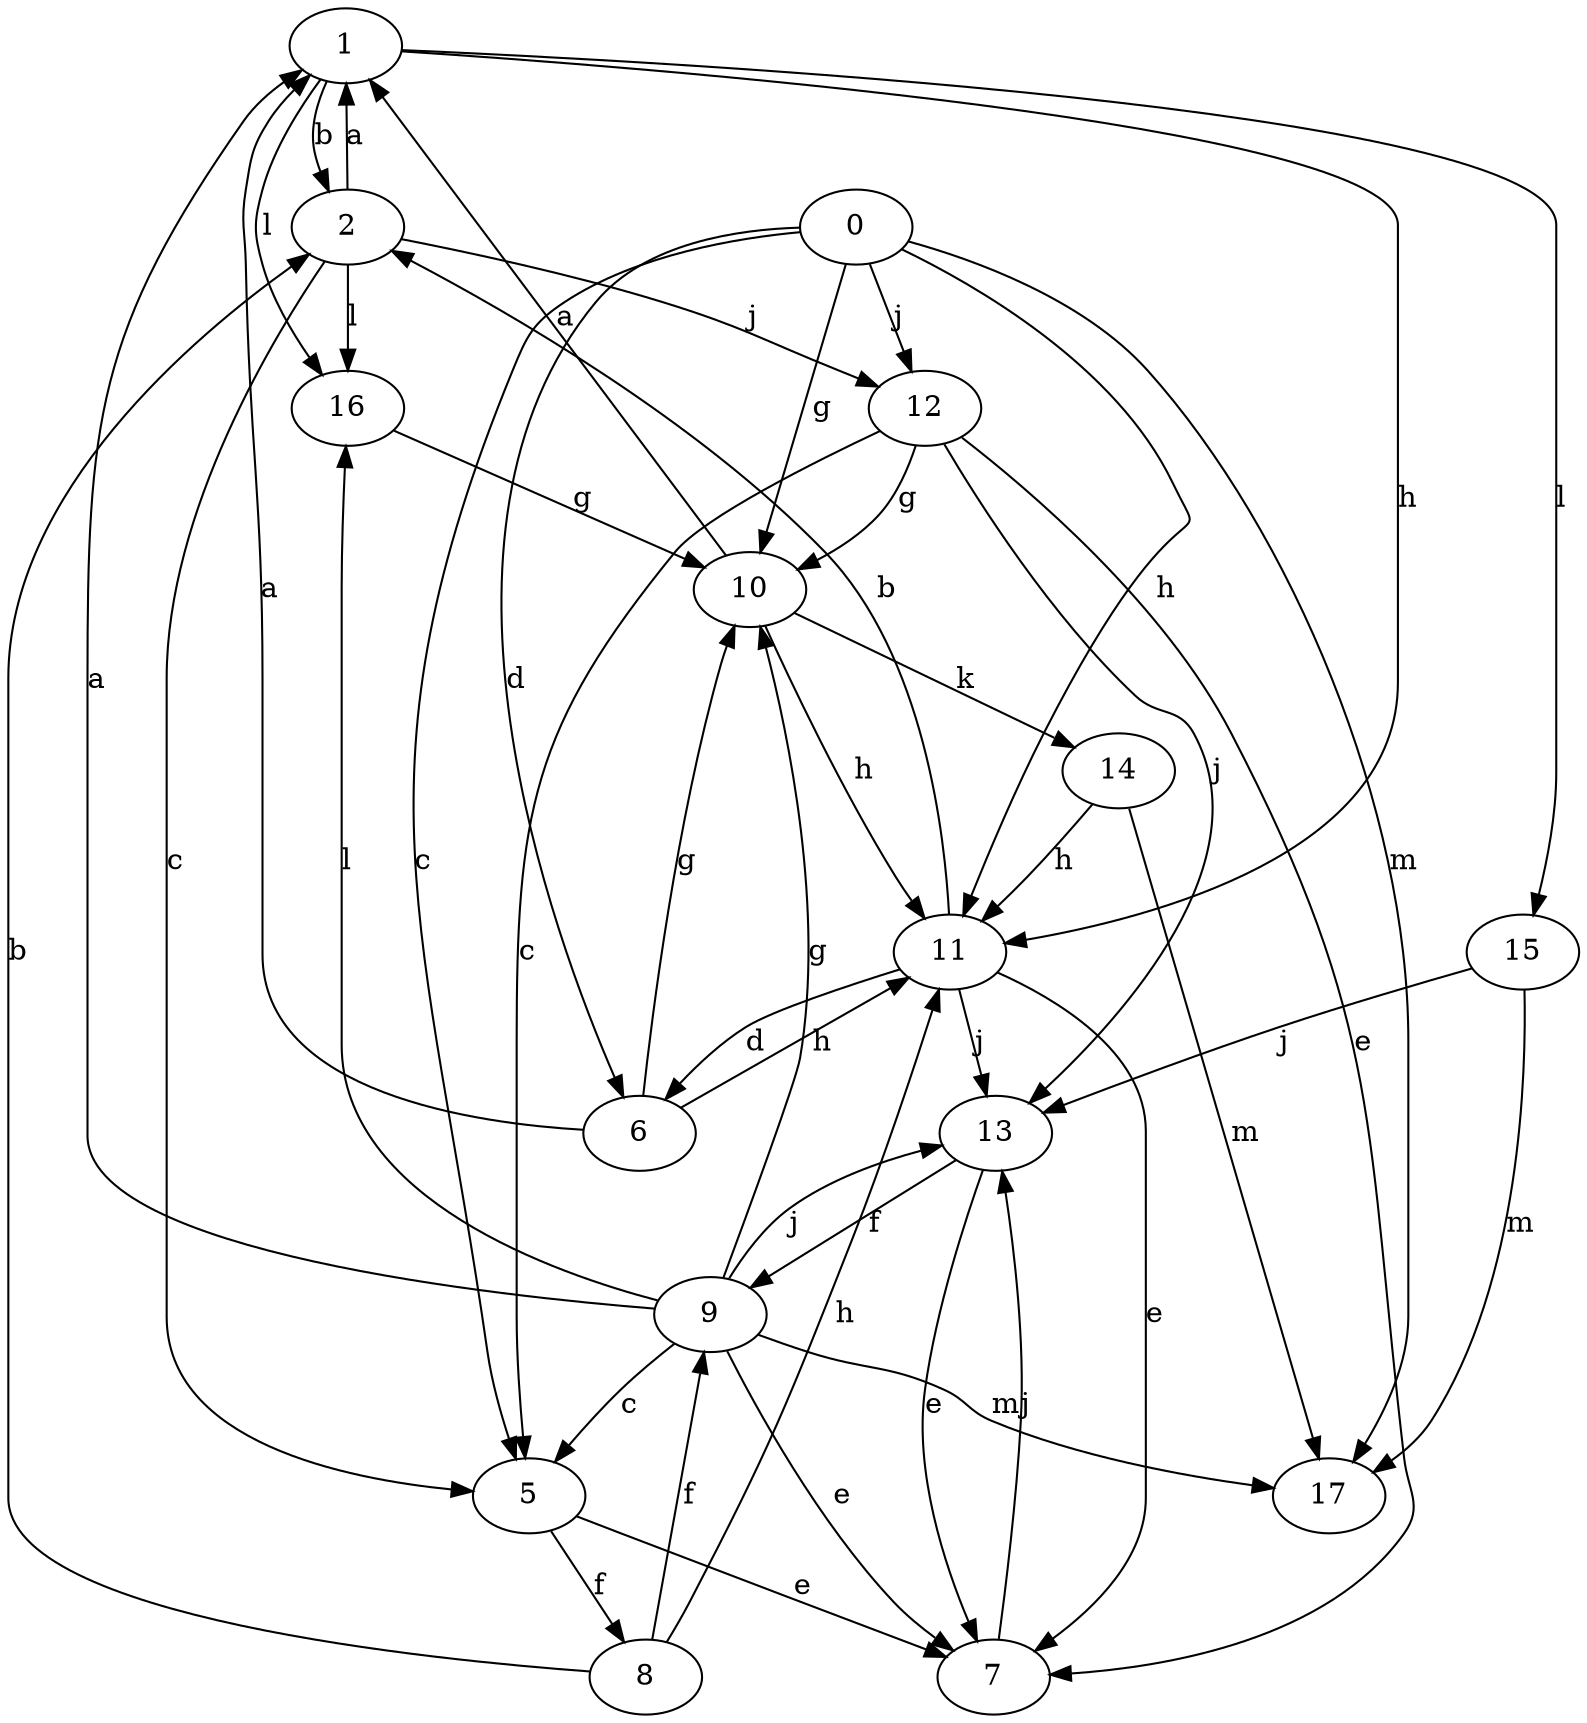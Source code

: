 strict digraph  {
1;
2;
0;
5;
6;
7;
8;
9;
10;
11;
12;
13;
14;
15;
16;
17;
1 -> 2  [label=b];
1 -> 11  [label=h];
1 -> 15  [label=l];
1 -> 16  [label=l];
2 -> 1  [label=a];
2 -> 5  [label=c];
2 -> 12  [label=j];
2 -> 16  [label=l];
0 -> 5  [label=c];
0 -> 6  [label=d];
0 -> 10  [label=g];
0 -> 11  [label=h];
0 -> 12  [label=j];
0 -> 17  [label=m];
5 -> 7  [label=e];
5 -> 8  [label=f];
6 -> 1  [label=a];
6 -> 10  [label=g];
6 -> 11  [label=h];
7 -> 13  [label=j];
8 -> 2  [label=b];
8 -> 9  [label=f];
8 -> 11  [label=h];
9 -> 1  [label=a];
9 -> 5  [label=c];
9 -> 7  [label=e];
9 -> 10  [label=g];
9 -> 13  [label=j];
9 -> 16  [label=l];
9 -> 17  [label=m];
10 -> 1  [label=a];
10 -> 11  [label=h];
10 -> 14  [label=k];
11 -> 2  [label=b];
11 -> 6  [label=d];
11 -> 7  [label=e];
11 -> 13  [label=j];
12 -> 5  [label=c];
12 -> 7  [label=e];
12 -> 10  [label=g];
12 -> 13  [label=j];
13 -> 7  [label=e];
13 -> 9  [label=f];
14 -> 11  [label=h];
14 -> 17  [label=m];
15 -> 13  [label=j];
15 -> 17  [label=m];
16 -> 10  [label=g];
}

